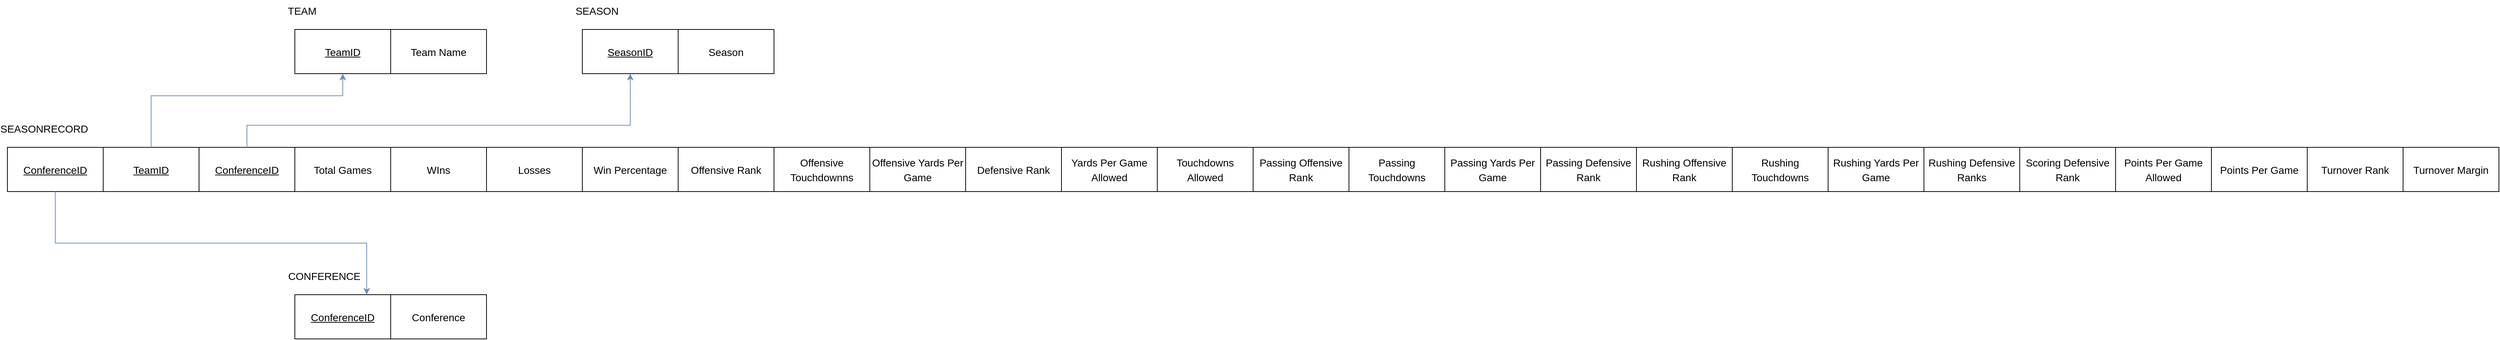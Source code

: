 <mxfile version="20.5.3" type="device"><diagram id="ZqJup7adYpE7pL6wUu_f" name="Page-1"><mxGraphModel dx="2912" dy="1114" grid="1" gridSize="10" guides="1" tooltips="1" connect="1" arrows="1" fold="1" page="1" pageScale="1" pageWidth="850" pageHeight="1100" math="0" shadow="0"><root><mxCell id="0"/><mxCell id="1" parent="0"/><mxCell id="zkmTxZnzMIIwx-V6hFnK-27" value="&lt;u style=&quot;font-weight: normal;&quot;&gt;&lt;font style=&quot;font-size: 14px;&quot;&gt;ConferenceID&lt;/font&gt;&lt;/u&gt;" style="rounded=0;whiteSpace=wrap;html=1;fontSize=16;fontStyle=1" parent="1" vertex="1"><mxGeometry x="-730" y="520" width="130" height="60" as="geometry"/></mxCell><mxCell id="vg4EECGOKG-5co5dBEPa-10" value="&lt;font style=&quot;font-size: 14px;&quot;&gt;SEASONRECORD&lt;/font&gt;" style="text;html=1;strokeColor=none;fillColor=none;align=center;verticalAlign=middle;whiteSpace=wrap;rounded=0;" parent="1" vertex="1"><mxGeometry x="-710" y="480" width="60" height="30" as="geometry"/></mxCell><mxCell id="rzBZgQ216yPIacxy9PKz-2" value="&lt;u style=&quot;font-weight: normal;&quot;&gt;&lt;font style=&quot;font-size: 14px;&quot;&gt;TeamID&lt;/font&gt;&lt;/u&gt;" style="rounded=0;whiteSpace=wrap;html=1;fontSize=16;fontStyle=1" vertex="1" parent="1"><mxGeometry x="-600" y="520" width="130" height="60" as="geometry"/></mxCell><mxCell id="rzBZgQ216yPIacxy9PKz-3" value="&lt;u style=&quot;font-weight: normal;&quot;&gt;&lt;font style=&quot;font-size: 14px;&quot;&gt;ConferenceID&lt;/font&gt;&lt;/u&gt;" style="rounded=0;whiteSpace=wrap;html=1;fontSize=16;fontStyle=1" vertex="1" parent="1"><mxGeometry x="-470" y="520" width="130" height="60" as="geometry"/></mxCell><mxCell id="rzBZgQ216yPIacxy9PKz-4" value="&lt;span style=&quot;font-weight: normal;&quot;&gt;&lt;font style=&quot;font-size: 14px;&quot;&gt;Total Games&lt;/font&gt;&lt;/span&gt;" style="rounded=0;whiteSpace=wrap;html=1;fontSize=16;fontStyle=1" vertex="1" parent="1"><mxGeometry x="-340" y="520" width="130" height="60" as="geometry"/></mxCell><mxCell id="rzBZgQ216yPIacxy9PKz-5" value="&lt;span style=&quot;font-weight: normal;&quot;&gt;&lt;font style=&quot;font-size: 14px;&quot;&gt;WIns&lt;/font&gt;&lt;/span&gt;" style="rounded=0;whiteSpace=wrap;html=1;fontSize=16;fontStyle=1" vertex="1" parent="1"><mxGeometry x="-210" y="520" width="130" height="60" as="geometry"/></mxCell><mxCell id="rzBZgQ216yPIacxy9PKz-6" value="&lt;span style=&quot;font-weight: normal;&quot;&gt;&lt;font style=&quot;font-size: 14px;&quot;&gt;Losses&lt;/font&gt;&lt;/span&gt;" style="rounded=0;whiteSpace=wrap;html=1;fontSize=16;fontStyle=1" vertex="1" parent="1"><mxGeometry x="-80" y="520" width="130" height="60" as="geometry"/></mxCell><mxCell id="rzBZgQ216yPIacxy9PKz-7" value="&lt;span style=&quot;font-weight: normal;&quot;&gt;&lt;font style=&quot;font-size: 14px;&quot;&gt;Win Percentage&lt;/font&gt;&lt;/span&gt;" style="rounded=0;whiteSpace=wrap;html=1;fontSize=16;fontStyle=1" vertex="1" parent="1"><mxGeometry x="50" y="520" width="130" height="60" as="geometry"/></mxCell><mxCell id="rzBZgQ216yPIacxy9PKz-8" value="&lt;span style=&quot;font-weight: normal;&quot;&gt;&lt;font style=&quot;font-size: 14px;&quot;&gt;Offensive Rank&lt;/font&gt;&lt;/span&gt;" style="rounded=0;whiteSpace=wrap;html=1;fontSize=16;fontStyle=1" vertex="1" parent="1"><mxGeometry x="180" y="520" width="130" height="60" as="geometry"/></mxCell><mxCell id="rzBZgQ216yPIacxy9PKz-9" value="&lt;span style=&quot;font-weight: normal;&quot;&gt;&lt;font style=&quot;font-size: 14px;&quot;&gt;Offensive Touchdownns&lt;/font&gt;&lt;/span&gt;" style="rounded=0;whiteSpace=wrap;html=1;fontSize=16;fontStyle=1" vertex="1" parent="1"><mxGeometry x="310" y="520" width="130" height="60" as="geometry"/></mxCell><mxCell id="rzBZgQ216yPIacxy9PKz-10" value="&lt;span style=&quot;font-weight: normal;&quot;&gt;&lt;font style=&quot;font-size: 14px;&quot;&gt;Offensive Yards Per Game&lt;/font&gt;&lt;/span&gt;" style="rounded=0;whiteSpace=wrap;html=1;fontSize=16;fontStyle=1" vertex="1" parent="1"><mxGeometry x="440" y="520" width="130" height="60" as="geometry"/></mxCell><mxCell id="rzBZgQ216yPIacxy9PKz-11" value="&lt;span style=&quot;font-weight: normal;&quot;&gt;&lt;font style=&quot;font-size: 14px;&quot;&gt;Defensive Rank&lt;/font&gt;&lt;/span&gt;" style="rounded=0;whiteSpace=wrap;html=1;fontSize=16;fontStyle=1" vertex="1" parent="1"><mxGeometry x="570" y="520" width="130" height="60" as="geometry"/></mxCell><mxCell id="rzBZgQ216yPIacxy9PKz-12" value="&lt;span style=&quot;font-weight: normal;&quot;&gt;&lt;font style=&quot;font-size: 14px;&quot;&gt;Yards Per Game Allowed&lt;/font&gt;&lt;/span&gt;" style="rounded=0;whiteSpace=wrap;html=1;fontSize=16;fontStyle=1" vertex="1" parent="1"><mxGeometry x="700" y="520" width="130" height="60" as="geometry"/></mxCell><mxCell id="rzBZgQ216yPIacxy9PKz-13" value="&lt;span style=&quot;font-weight: normal;&quot;&gt;&lt;font style=&quot;font-size: 14px;&quot;&gt;Touchdowns Allowed&lt;/font&gt;&lt;/span&gt;" style="rounded=0;whiteSpace=wrap;html=1;fontSize=16;fontStyle=1" vertex="1" parent="1"><mxGeometry x="830" y="520" width="130" height="60" as="geometry"/></mxCell><mxCell id="rzBZgQ216yPIacxy9PKz-14" value="&lt;span style=&quot;font-weight: normal;&quot;&gt;&lt;font style=&quot;font-size: 14px;&quot;&gt;Passing Defensive Rank&lt;/font&gt;&lt;/span&gt;" style="rounded=0;whiteSpace=wrap;html=1;fontSize=16;fontStyle=1" vertex="1" parent="1"><mxGeometry x="1350" y="520" width="130" height="60" as="geometry"/></mxCell><mxCell id="rzBZgQ216yPIacxy9PKz-15" value="&lt;span style=&quot;font-weight: normal;&quot;&gt;&lt;font style=&quot;font-size: 14px;&quot;&gt;Passing Yards Per Game&lt;/font&gt;&lt;/span&gt;" style="rounded=0;whiteSpace=wrap;html=1;fontSize=16;fontStyle=1" vertex="1" parent="1"><mxGeometry x="1220" y="520" width="130" height="60" as="geometry"/></mxCell><mxCell id="rzBZgQ216yPIacxy9PKz-16" value="&lt;span style=&quot;font-weight: normal;&quot;&gt;&lt;font style=&quot;font-size: 14px;&quot;&gt;Passing Touchdowns&lt;/font&gt;&lt;/span&gt;" style="rounded=0;whiteSpace=wrap;html=1;fontSize=16;fontStyle=1" vertex="1" parent="1"><mxGeometry x="1090" y="520" width="130" height="60" as="geometry"/></mxCell><mxCell id="rzBZgQ216yPIacxy9PKz-17" value="&lt;span style=&quot;font-weight: normal;&quot;&gt;&lt;font style=&quot;font-size: 14px;&quot;&gt;Rushing Defensive Ranks&lt;/font&gt;&lt;/span&gt;" style="rounded=0;whiteSpace=wrap;html=1;fontSize=16;fontStyle=1" vertex="1" parent="1"><mxGeometry x="1870" y="520" width="130" height="60" as="geometry"/></mxCell><mxCell id="rzBZgQ216yPIacxy9PKz-18" value="&lt;span style=&quot;font-weight: normal;&quot;&gt;&lt;font style=&quot;font-size: 14px;&quot;&gt;Rushing Yards Per Game&lt;/font&gt;&lt;/span&gt;" style="rounded=0;whiteSpace=wrap;html=1;fontSize=16;fontStyle=1" vertex="1" parent="1"><mxGeometry x="1740" y="520" width="130" height="60" as="geometry"/></mxCell><mxCell id="rzBZgQ216yPIacxy9PKz-19" value="&lt;span style=&quot;font-weight: normal;&quot;&gt;&lt;font style=&quot;font-size: 14px;&quot;&gt;Rushing Touchdowns&lt;/font&gt;&lt;/span&gt;" style="rounded=0;whiteSpace=wrap;html=1;fontSize=16;fontStyle=1" vertex="1" parent="1"><mxGeometry x="1610" y="520" width="130" height="60" as="geometry"/></mxCell><mxCell id="rzBZgQ216yPIacxy9PKz-20" value="&lt;span style=&quot;font-weight: normal;&quot;&gt;&lt;font style=&quot;font-size: 14px;&quot;&gt;Rushing Offensive Rank&lt;/font&gt;&lt;/span&gt;" style="rounded=0;whiteSpace=wrap;html=1;fontSize=16;fontStyle=1" vertex="1" parent="1"><mxGeometry x="1480" y="520" width="130" height="60" as="geometry"/></mxCell><mxCell id="rzBZgQ216yPIacxy9PKz-21" value="&lt;span style=&quot;font-weight: normal;&quot;&gt;&lt;font style=&quot;font-size: 14px;&quot;&gt;Passing Offensive Rank&lt;/font&gt;&lt;/span&gt;" style="rounded=0;whiteSpace=wrap;html=1;fontSize=16;fontStyle=1" vertex="1" parent="1"><mxGeometry x="960" y="520" width="130" height="60" as="geometry"/></mxCell><mxCell id="rzBZgQ216yPIacxy9PKz-22" value="&lt;span style=&quot;font-weight: normal;&quot;&gt;&lt;font style=&quot;font-size: 14px;&quot;&gt;Scoring Defensive Rank&lt;/font&gt;&lt;/span&gt;" style="rounded=0;whiteSpace=wrap;html=1;fontSize=16;fontStyle=1" vertex="1" parent="1"><mxGeometry x="2000" y="520" width="130" height="60" as="geometry"/></mxCell><mxCell id="rzBZgQ216yPIacxy9PKz-23" value="&lt;span style=&quot;font-weight: normal;&quot;&gt;&lt;font style=&quot;font-size: 14px;&quot;&gt;Points Per Game Allowed&lt;/font&gt;&lt;/span&gt;" style="rounded=0;whiteSpace=wrap;html=1;fontSize=16;fontStyle=1" vertex="1" parent="1"><mxGeometry x="2130" y="520" width="130" height="60" as="geometry"/></mxCell><mxCell id="rzBZgQ216yPIacxy9PKz-24" value="&lt;span style=&quot;font-weight: normal;&quot;&gt;&lt;font style=&quot;font-size: 14px;&quot;&gt;Points Per Game&lt;/font&gt;&lt;/span&gt;" style="rounded=0;whiteSpace=wrap;html=1;fontSize=16;fontStyle=1" vertex="1" parent="1"><mxGeometry x="2260" y="520" width="130" height="60" as="geometry"/></mxCell><mxCell id="rzBZgQ216yPIacxy9PKz-25" value="&lt;span style=&quot;font-weight: normal;&quot;&gt;&lt;font style=&quot;font-size: 14px;&quot;&gt;Turnover Rank&lt;/font&gt;&lt;/span&gt;" style="rounded=0;whiteSpace=wrap;html=1;fontSize=16;fontStyle=1" vertex="1" parent="1"><mxGeometry x="2390" y="520" width="130" height="60" as="geometry"/></mxCell><mxCell id="rzBZgQ216yPIacxy9PKz-26" value="&lt;span style=&quot;font-weight: normal;&quot;&gt;&lt;font style=&quot;font-size: 14px;&quot;&gt;Turnover Margin&lt;/font&gt;&lt;/span&gt;" style="rounded=0;whiteSpace=wrap;html=1;fontSize=16;fontStyle=1" vertex="1" parent="1"><mxGeometry x="2520" y="520" width="130" height="60" as="geometry"/></mxCell><mxCell id="rzBZgQ216yPIacxy9PKz-27" value="&lt;span style=&quot;font-weight: normal;&quot;&gt;&lt;font style=&quot;font-size: 14px;&quot;&gt;Season&lt;/font&gt;&lt;/span&gt;" style="rounded=0;whiteSpace=wrap;html=1;fontSize=16;fontStyle=1" vertex="1" parent="1"><mxGeometry x="180" y="360" width="130" height="60" as="geometry"/></mxCell><mxCell id="rzBZgQ216yPIacxy9PKz-28" value="&lt;span style=&quot;font-weight: normal;&quot;&gt;&lt;font style=&quot;font-size: 14px;&quot;&gt;&lt;u&gt;SeasonID&lt;/u&gt;&lt;/font&gt;&lt;/span&gt;" style="rounded=0;whiteSpace=wrap;html=1;fontSize=16;fontStyle=1" vertex="1" parent="1"><mxGeometry x="50" y="360" width="130" height="60" as="geometry"/></mxCell><mxCell id="rzBZgQ216yPIacxy9PKz-29" value="&lt;span style=&quot;font-weight: normal;&quot;&gt;&lt;font style=&quot;font-size: 14px;&quot;&gt;&lt;u&gt;ConferenceID&lt;/u&gt;&lt;/font&gt;&lt;/span&gt;" style="rounded=0;whiteSpace=wrap;html=1;fontSize=16;fontStyle=1" vertex="1" parent="1"><mxGeometry x="-340" y="720" width="130" height="60" as="geometry"/></mxCell><mxCell id="rzBZgQ216yPIacxy9PKz-30" value="&lt;span style=&quot;font-weight: normal;&quot;&gt;&lt;font style=&quot;font-size: 14px;&quot;&gt;Conference&lt;/font&gt;&lt;/span&gt;" style="rounded=0;whiteSpace=wrap;html=1;fontSize=16;fontStyle=1" vertex="1" parent="1"><mxGeometry x="-210" y="720" width="130" height="60" as="geometry"/></mxCell><mxCell id="rzBZgQ216yPIacxy9PKz-31" value="&lt;span style=&quot;font-weight: normal;&quot;&gt;&lt;font style=&quot;font-size: 14px;&quot;&gt;&lt;u&gt;TeamID&lt;/u&gt;&lt;/font&gt;&lt;/span&gt;" style="rounded=0;whiteSpace=wrap;html=1;fontSize=16;fontStyle=1" vertex="1" parent="1"><mxGeometry x="-340" y="360" width="130" height="60" as="geometry"/></mxCell><mxCell id="rzBZgQ216yPIacxy9PKz-32" value="&lt;span style=&quot;font-weight: normal;&quot;&gt;&lt;font style=&quot;font-size: 14px;&quot;&gt;Team Name&lt;/font&gt;&lt;/span&gt;" style="rounded=0;whiteSpace=wrap;html=1;fontSize=16;fontStyle=1" vertex="1" parent="1"><mxGeometry x="-210" y="360" width="130" height="60" as="geometry"/></mxCell><mxCell id="rzBZgQ216yPIacxy9PKz-34" value="" style="endArrow=classic;html=1;rounded=0;fontSize=14;exitX=0.5;exitY=0;exitDx=0;exitDy=0;entryX=0.5;entryY=1;entryDx=0;entryDy=0;edgeStyle=orthogonalEdgeStyle;fillColor=#dae8fc;strokeColor=#6c8ebf;" edge="1" parent="1" source="rzBZgQ216yPIacxy9PKz-2" target="rzBZgQ216yPIacxy9PKz-31"><mxGeometry width="50" height="50" relative="1" as="geometry"><mxPoint x="-510" y="460" as="sourcePoint"/><mxPoint x="-460" y="410" as="targetPoint"/><Array as="points"><mxPoint x="-535" y="450"/><mxPoint x="-275" y="450"/></Array></mxGeometry></mxCell><mxCell id="rzBZgQ216yPIacxy9PKz-35" value="" style="endArrow=classic;html=1;rounded=0;fontSize=14;exitX=0.5;exitY=0;exitDx=0;exitDy=0;entryX=0.5;entryY=1;entryDx=0;entryDy=0;edgeStyle=orthogonalEdgeStyle;fillColor=#dae8fc;strokeColor=#6c8ebf;" edge="1" parent="1" source="rzBZgQ216yPIacxy9PKz-3" target="rzBZgQ216yPIacxy9PKz-28"><mxGeometry width="50" height="50" relative="1" as="geometry"><mxPoint x="-270" y="510" as="sourcePoint"/><mxPoint x="-220" y="460" as="targetPoint"/><Array as="points"><mxPoint x="-405" y="490"/><mxPoint x="115" y="490"/></Array></mxGeometry></mxCell><mxCell id="rzBZgQ216yPIacxy9PKz-36" value="TEAM" style="text;html=1;strokeColor=none;fillColor=none;align=center;verticalAlign=middle;whiteSpace=wrap;rounded=0;fontSize=14;" vertex="1" parent="1"><mxGeometry x="-360" y="320" width="60" height="30" as="geometry"/></mxCell><mxCell id="rzBZgQ216yPIacxy9PKz-37" value="SEASON" style="text;html=1;strokeColor=none;fillColor=none;align=center;verticalAlign=middle;whiteSpace=wrap;rounded=0;fontSize=14;" vertex="1" parent="1"><mxGeometry x="40" y="320" width="60" height="30" as="geometry"/></mxCell><mxCell id="rzBZgQ216yPIacxy9PKz-38" value="CONFERENCE" style="text;html=1;strokeColor=none;fillColor=none;align=center;verticalAlign=middle;whiteSpace=wrap;rounded=0;fontSize=14;" vertex="1" parent="1"><mxGeometry x="-330" y="680" width="60" height="30" as="geometry"/></mxCell><mxCell id="rzBZgQ216yPIacxy9PKz-39" value="" style="endArrow=classic;html=1;rounded=0;fontSize=14;exitX=0.5;exitY=1;exitDx=0;exitDy=0;entryX=0.75;entryY=0;entryDx=0;entryDy=0;edgeStyle=orthogonalEdgeStyle;fillColor=#dae8fc;strokeColor=#6c8ebf;" edge="1" parent="1" source="zkmTxZnzMIIwx-V6hFnK-27" target="rzBZgQ216yPIacxy9PKz-29"><mxGeometry width="50" height="50" relative="1" as="geometry"><mxPoint x="-570" y="770" as="sourcePoint"/><mxPoint x="-520" y="720" as="targetPoint"/></mxGeometry></mxCell></root></mxGraphModel></diagram></mxfile>